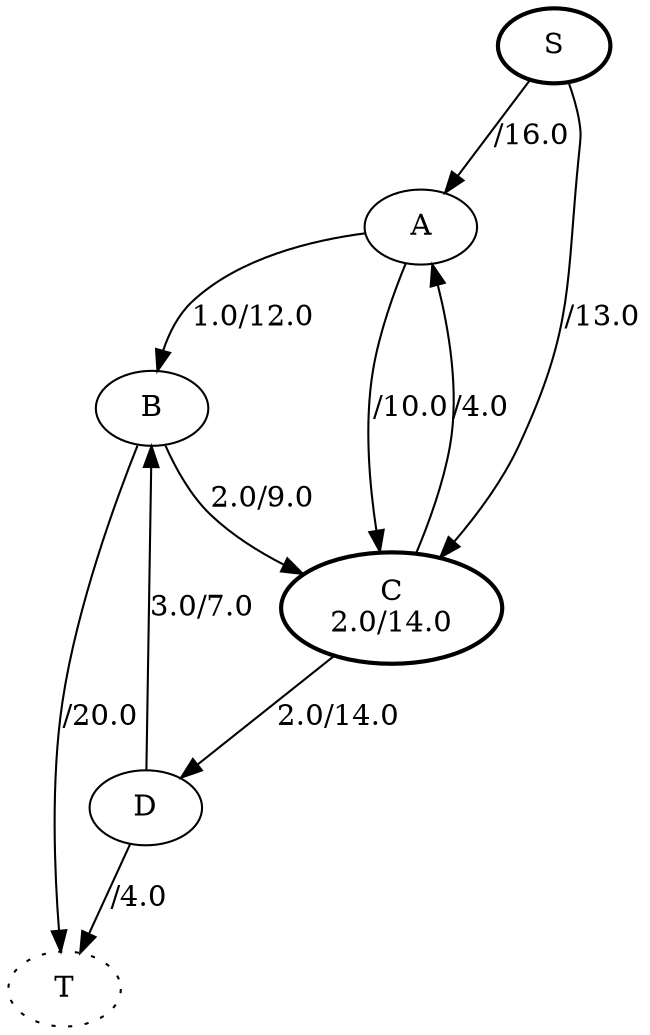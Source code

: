 digraph G {
  A [ ];
  B [ ];
  C [ label="C
2.0/14.0" style="bold" ];
  D [ ];
  S [ style="bold" ];
  T [ style="dotted" ];
  A -> C [ label="/10.0" ];
  C -> A [ label="/4.0" ];
  A -> B [ label="1.0/12.0" ];
  D -> B [ label="3.0/7.0" ];
  B -> C [ label="2.0/9.0" ];
  C -> D [ label="2.0/14.0" ];
  S -> A [ label="/16.0" ];
  S -> C [ label="/13.0" ];
  B -> T [ label="/20.0" ];
  D -> T [ label="/4.0" ];
}
